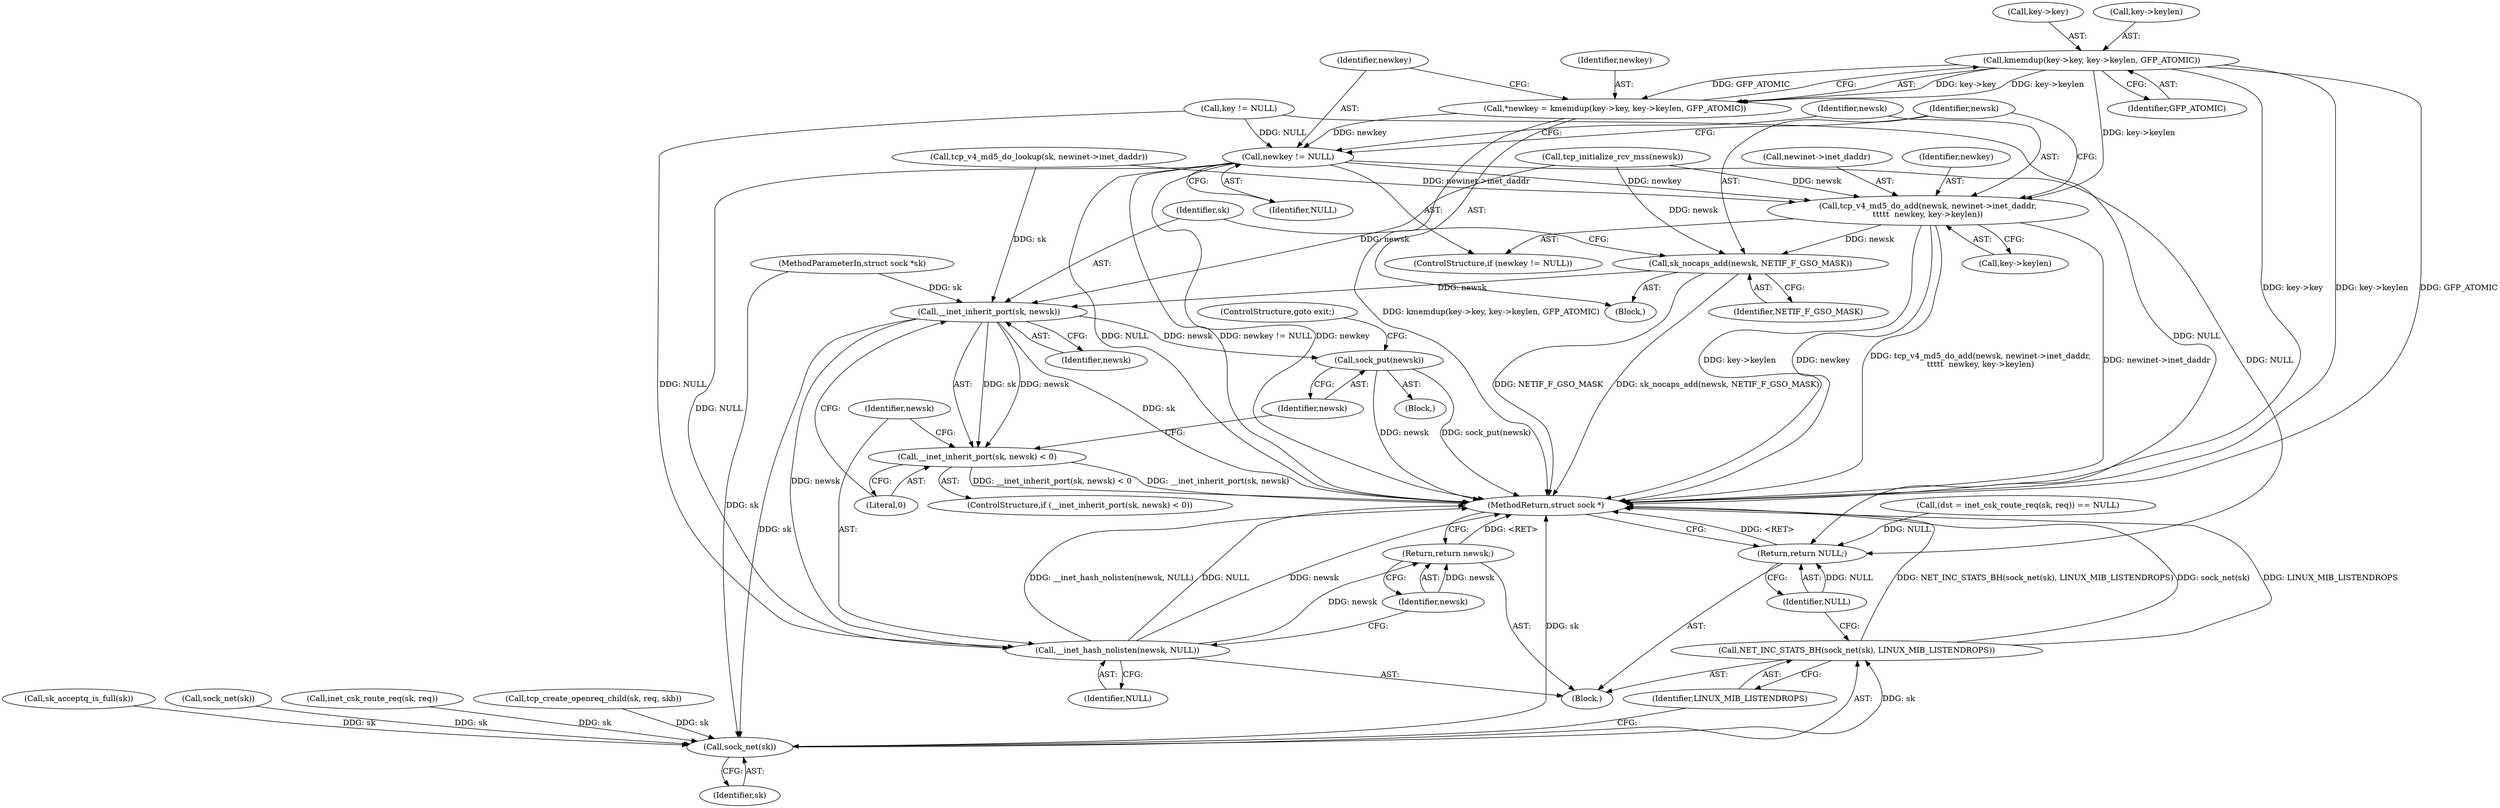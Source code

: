 digraph "0_linux_f6d8bd051c391c1c0458a30b2a7abcd939329259_31@pointer" {
"1000292" [label="(Call,kmemdup(key->key, key->keylen, GFP_ATOMIC))"];
"1000290" [label="(Call,*newkey = kmemdup(key->key, key->keylen, GFP_ATOMIC))"];
"1000301" [label="(Call,newkey != NULL)"];
"1000304" [label="(Call,tcp_v4_md5_do_add(newsk, newinet->inet_daddr,\n\t\t\t\t\t  newkey, key->keylen))"];
"1000313" [label="(Call,sk_nocaps_add(newsk, NETIF_F_GSO_MASK))"];
"1000318" [label="(Call,__inet_inherit_port(sk, newsk))"];
"1000317" [label="(Call,__inet_inherit_port(sk, newsk) < 0)"];
"1000323" [label="(Call,sock_put(newsk))"];
"1000326" [label="(Call,__inet_hash_nolisten(newsk, NULL))"];
"1000329" [label="(Return,return newsk;)"];
"1000341" [label="(Call,sock_net(sk))"];
"1000340" [label="(Call,NET_INC_STATS_BH(sock_net(sk), LINUX_MIB_LISTENDROPS))"];
"1000344" [label="(Return,return NULL;)"];
"1000285" [label="(Call,key != NULL)"];
"1000324" [label="(Identifier,newsk)"];
"1000343" [label="(Identifier,LINUX_MIB_LISTENDROPS)"];
"1000326" [label="(Call,__inet_hash_nolisten(newsk, NULL))"];
"1000279" [label="(Call,tcp_v4_md5_do_lookup(sk, newinet->inet_daddr))"];
"1000302" [label="(Identifier,newkey)"];
"1000291" [label="(Identifier,newkey)"];
"1000315" [label="(Identifier,NETIF_F_GSO_MASK)"];
"1000303" [label="(Identifier,NULL)"];
"1000299" [label="(Identifier,GFP_ATOMIC)"];
"1000340" [label="(Call,NET_INC_STATS_BH(sock_net(sk), LINUX_MIB_LISTENDROPS))"];
"1000288" [label="(Block,)"];
"1000327" [label="(Identifier,newsk)"];
"1000114" [label="(Call,sk_acceptq_is_full(sk))"];
"1000333" [label="(Call,sock_net(sk))"];
"1000325" [label="(ControlStructure,goto exit;)"];
"1000275" [label="(Call,tcp_initialize_rcv_mss(newsk))"];
"1000293" [label="(Call,key->key)"];
"1000124" [label="(Call,inet_csk_route_req(sk, req))"];
"1000319" [label="(Identifier,sk)"];
"1000328" [label="(Identifier,NULL)"];
"1000323" [label="(Call,sock_put(newsk))"];
"1000300" [label="(ControlStructure,if (newkey != NULL))"];
"1000304" [label="(Call,tcp_v4_md5_do_add(newsk, newinet->inet_daddr,\n\t\t\t\t\t  newkey, key->keylen))"];
"1000346" [label="(MethodReturn,struct sock *)"];
"1000342" [label="(Identifier,sk)"];
"1000322" [label="(Block,)"];
"1000320" [label="(Identifier,newsk)"];
"1000301" [label="(Call,newkey != NULL)"];
"1000318" [label="(Call,__inet_inherit_port(sk, newsk))"];
"1000131" [label="(Call,tcp_create_openreq_child(sk, req, skb))"];
"1000345" [label="(Identifier,NULL)"];
"1000306" [label="(Call,newinet->inet_daddr)"];
"1000310" [label="(Call,key->keylen)"];
"1000344" [label="(Return,return NULL;)"];
"1000313" [label="(Call,sk_nocaps_add(newsk, NETIF_F_GSO_MASK))"];
"1000317" [label="(Call,__inet_inherit_port(sk, newsk) < 0)"];
"1000107" [label="(Block,)"];
"1000321" [label="(Literal,0)"];
"1000341" [label="(Call,sock_net(sk))"];
"1000330" [label="(Identifier,newsk)"];
"1000296" [label="(Call,key->keylen)"];
"1000316" [label="(ControlStructure,if (__inet_inherit_port(sk, newsk) < 0))"];
"1000329" [label="(Return,return newsk;)"];
"1000103" [label="(MethodParameterIn,struct sock *sk)"];
"1000314" [label="(Identifier,newsk)"];
"1000309" [label="(Identifier,newkey)"];
"1000121" [label="(Call,(dst = inet_csk_route_req(sk, req)) == NULL)"];
"1000305" [label="(Identifier,newsk)"];
"1000292" [label="(Call,kmemdup(key->key, key->keylen, GFP_ATOMIC))"];
"1000290" [label="(Call,*newkey = kmemdup(key->key, key->keylen, GFP_ATOMIC))"];
"1000292" -> "1000290"  [label="AST: "];
"1000292" -> "1000299"  [label="CFG: "];
"1000293" -> "1000292"  [label="AST: "];
"1000296" -> "1000292"  [label="AST: "];
"1000299" -> "1000292"  [label="AST: "];
"1000290" -> "1000292"  [label="CFG: "];
"1000292" -> "1000346"  [label="DDG: key->key"];
"1000292" -> "1000346"  [label="DDG: key->keylen"];
"1000292" -> "1000346"  [label="DDG: GFP_ATOMIC"];
"1000292" -> "1000290"  [label="DDG: key->key"];
"1000292" -> "1000290"  [label="DDG: key->keylen"];
"1000292" -> "1000290"  [label="DDG: GFP_ATOMIC"];
"1000292" -> "1000304"  [label="DDG: key->keylen"];
"1000290" -> "1000288"  [label="AST: "];
"1000291" -> "1000290"  [label="AST: "];
"1000302" -> "1000290"  [label="CFG: "];
"1000290" -> "1000346"  [label="DDG: kmemdup(key->key, key->keylen, GFP_ATOMIC)"];
"1000290" -> "1000301"  [label="DDG: newkey"];
"1000301" -> "1000300"  [label="AST: "];
"1000301" -> "1000303"  [label="CFG: "];
"1000302" -> "1000301"  [label="AST: "];
"1000303" -> "1000301"  [label="AST: "];
"1000305" -> "1000301"  [label="CFG: "];
"1000314" -> "1000301"  [label="CFG: "];
"1000301" -> "1000346"  [label="DDG: NULL"];
"1000301" -> "1000346"  [label="DDG: newkey != NULL"];
"1000301" -> "1000346"  [label="DDG: newkey"];
"1000285" -> "1000301"  [label="DDG: NULL"];
"1000301" -> "1000304"  [label="DDG: newkey"];
"1000301" -> "1000326"  [label="DDG: NULL"];
"1000301" -> "1000344"  [label="DDG: NULL"];
"1000304" -> "1000300"  [label="AST: "];
"1000304" -> "1000310"  [label="CFG: "];
"1000305" -> "1000304"  [label="AST: "];
"1000306" -> "1000304"  [label="AST: "];
"1000309" -> "1000304"  [label="AST: "];
"1000310" -> "1000304"  [label="AST: "];
"1000314" -> "1000304"  [label="CFG: "];
"1000304" -> "1000346"  [label="DDG: key->keylen"];
"1000304" -> "1000346"  [label="DDG: newkey"];
"1000304" -> "1000346"  [label="DDG: tcp_v4_md5_do_add(newsk, newinet->inet_daddr,\n\t\t\t\t\t  newkey, key->keylen)"];
"1000304" -> "1000346"  [label="DDG: newinet->inet_daddr"];
"1000275" -> "1000304"  [label="DDG: newsk"];
"1000279" -> "1000304"  [label="DDG: newinet->inet_daddr"];
"1000304" -> "1000313"  [label="DDG: newsk"];
"1000313" -> "1000288"  [label="AST: "];
"1000313" -> "1000315"  [label="CFG: "];
"1000314" -> "1000313"  [label="AST: "];
"1000315" -> "1000313"  [label="AST: "];
"1000319" -> "1000313"  [label="CFG: "];
"1000313" -> "1000346"  [label="DDG: NETIF_F_GSO_MASK"];
"1000313" -> "1000346"  [label="DDG: sk_nocaps_add(newsk, NETIF_F_GSO_MASK)"];
"1000275" -> "1000313"  [label="DDG: newsk"];
"1000313" -> "1000318"  [label="DDG: newsk"];
"1000318" -> "1000317"  [label="AST: "];
"1000318" -> "1000320"  [label="CFG: "];
"1000319" -> "1000318"  [label="AST: "];
"1000320" -> "1000318"  [label="AST: "];
"1000321" -> "1000318"  [label="CFG: "];
"1000318" -> "1000346"  [label="DDG: sk"];
"1000318" -> "1000317"  [label="DDG: sk"];
"1000318" -> "1000317"  [label="DDG: newsk"];
"1000279" -> "1000318"  [label="DDG: sk"];
"1000103" -> "1000318"  [label="DDG: sk"];
"1000275" -> "1000318"  [label="DDG: newsk"];
"1000318" -> "1000323"  [label="DDG: newsk"];
"1000318" -> "1000326"  [label="DDG: newsk"];
"1000318" -> "1000341"  [label="DDG: sk"];
"1000317" -> "1000316"  [label="AST: "];
"1000317" -> "1000321"  [label="CFG: "];
"1000321" -> "1000317"  [label="AST: "];
"1000324" -> "1000317"  [label="CFG: "];
"1000327" -> "1000317"  [label="CFG: "];
"1000317" -> "1000346"  [label="DDG: __inet_inherit_port(sk, newsk)"];
"1000317" -> "1000346"  [label="DDG: __inet_inherit_port(sk, newsk) < 0"];
"1000323" -> "1000322"  [label="AST: "];
"1000323" -> "1000324"  [label="CFG: "];
"1000324" -> "1000323"  [label="AST: "];
"1000325" -> "1000323"  [label="CFG: "];
"1000323" -> "1000346"  [label="DDG: newsk"];
"1000323" -> "1000346"  [label="DDG: sock_put(newsk)"];
"1000326" -> "1000107"  [label="AST: "];
"1000326" -> "1000328"  [label="CFG: "];
"1000327" -> "1000326"  [label="AST: "];
"1000328" -> "1000326"  [label="AST: "];
"1000330" -> "1000326"  [label="CFG: "];
"1000326" -> "1000346"  [label="DDG: __inet_hash_nolisten(newsk, NULL)"];
"1000326" -> "1000346"  [label="DDG: NULL"];
"1000326" -> "1000346"  [label="DDG: newsk"];
"1000285" -> "1000326"  [label="DDG: NULL"];
"1000326" -> "1000329"  [label="DDG: newsk"];
"1000329" -> "1000107"  [label="AST: "];
"1000329" -> "1000330"  [label="CFG: "];
"1000330" -> "1000329"  [label="AST: "];
"1000346" -> "1000329"  [label="CFG: "];
"1000329" -> "1000346"  [label="DDG: <RET>"];
"1000330" -> "1000329"  [label="DDG: newsk"];
"1000341" -> "1000340"  [label="AST: "];
"1000341" -> "1000342"  [label="CFG: "];
"1000342" -> "1000341"  [label="AST: "];
"1000343" -> "1000341"  [label="CFG: "];
"1000341" -> "1000346"  [label="DDG: sk"];
"1000341" -> "1000340"  [label="DDG: sk"];
"1000333" -> "1000341"  [label="DDG: sk"];
"1000124" -> "1000341"  [label="DDG: sk"];
"1000131" -> "1000341"  [label="DDG: sk"];
"1000114" -> "1000341"  [label="DDG: sk"];
"1000103" -> "1000341"  [label="DDG: sk"];
"1000340" -> "1000107"  [label="AST: "];
"1000340" -> "1000343"  [label="CFG: "];
"1000343" -> "1000340"  [label="AST: "];
"1000345" -> "1000340"  [label="CFG: "];
"1000340" -> "1000346"  [label="DDG: LINUX_MIB_LISTENDROPS"];
"1000340" -> "1000346"  [label="DDG: NET_INC_STATS_BH(sock_net(sk), LINUX_MIB_LISTENDROPS)"];
"1000340" -> "1000346"  [label="DDG: sock_net(sk)"];
"1000344" -> "1000107"  [label="AST: "];
"1000344" -> "1000345"  [label="CFG: "];
"1000345" -> "1000344"  [label="AST: "];
"1000346" -> "1000344"  [label="CFG: "];
"1000344" -> "1000346"  [label="DDG: <RET>"];
"1000345" -> "1000344"  [label="DDG: NULL"];
"1000285" -> "1000344"  [label="DDG: NULL"];
"1000121" -> "1000344"  [label="DDG: NULL"];
}
